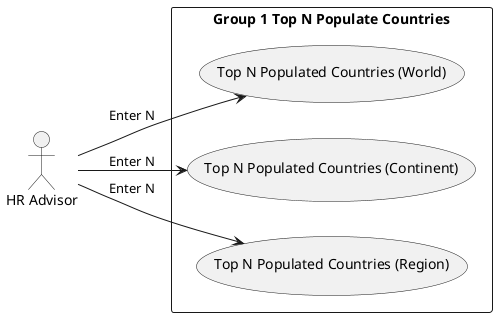 @startuml
left to right direction
actor "HR Advisor" as HR
rectangle "Group 1 Top N Populate Countries" {
        usecase "Top N Populated Countries (World)" as UC1
        usecase "Top N Populated Countries (Continent)" as UC2
        usecase "Top N Populated Countries (Region)" as UC3
}
        HR --> UC1: Enter N
        HR --> UC2: Enter N
        HR --> UC3: Enter N
@enduml